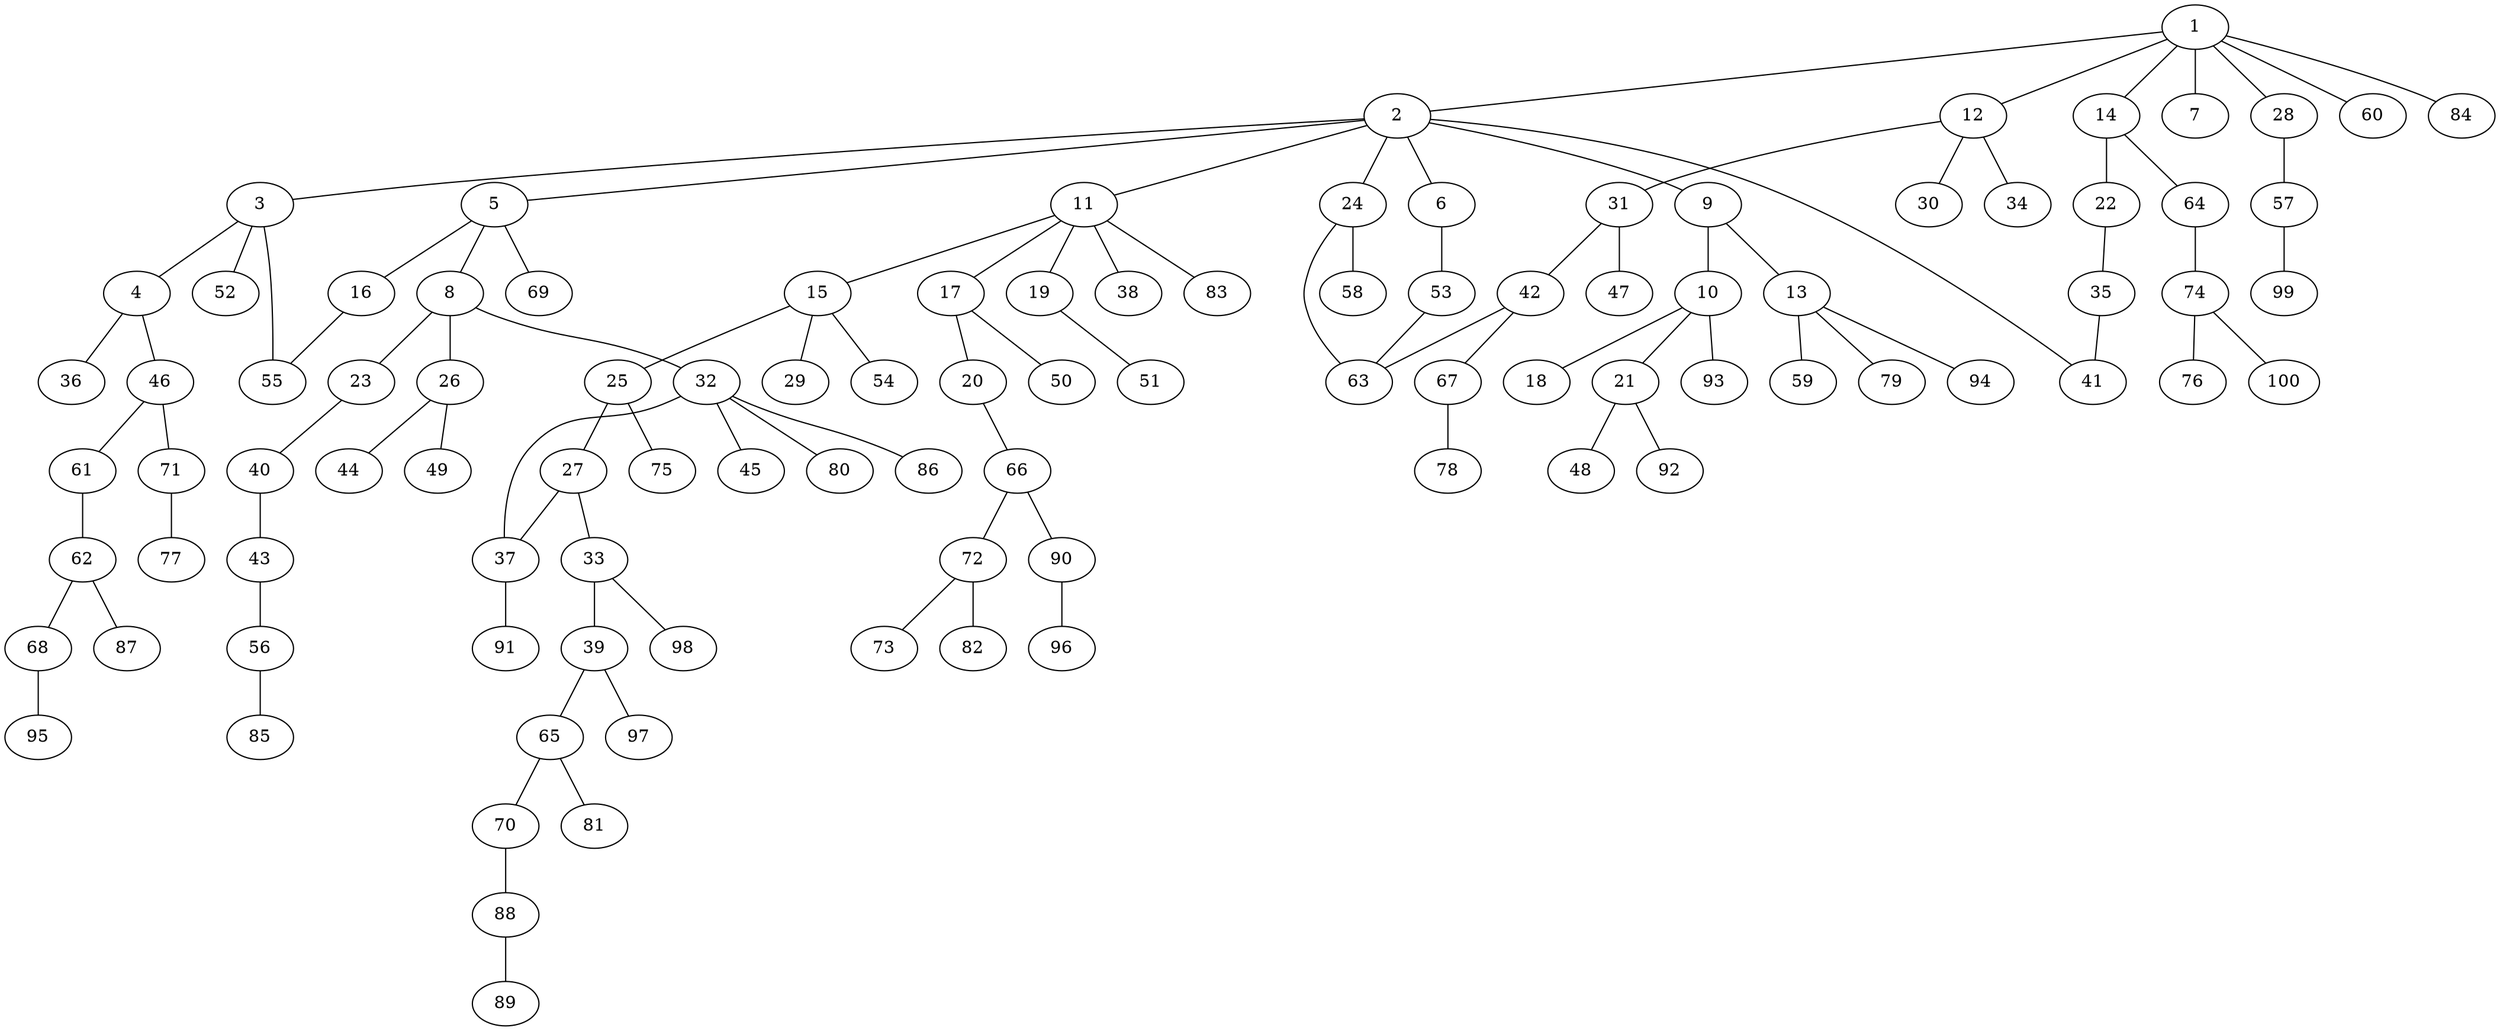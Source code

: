 graph graphname {1--2
1--7
1--12
1--14
1--28
1--60
1--84
2--3
2--5
2--6
2--9
2--11
2--24
2--41
3--4
3--52
3--55
4--36
4--46
5--8
5--16
5--69
6--53
8--23
8--26
8--32
9--10
9--13
10--18
10--21
10--93
11--15
11--17
11--19
11--38
11--83
12--30
12--31
12--34
13--59
13--79
13--94
14--22
14--64
15--25
15--29
15--54
16--55
17--20
17--50
19--51
20--66
21--48
21--92
22--35
23--40
24--58
24--63
25--27
25--75
26--44
26--49
27--33
27--37
28--57
31--42
31--47
32--37
32--45
32--80
32--86
33--39
33--98
35--41
37--91
39--65
39--97
40--43
42--63
42--67
43--56
46--61
46--71
53--63
56--85
57--99
61--62
62--68
62--87
64--74
65--70
65--81
66--72
66--90
67--78
68--95
70--88
71--77
72--73
72--82
74--76
74--100
88--89
90--96
}